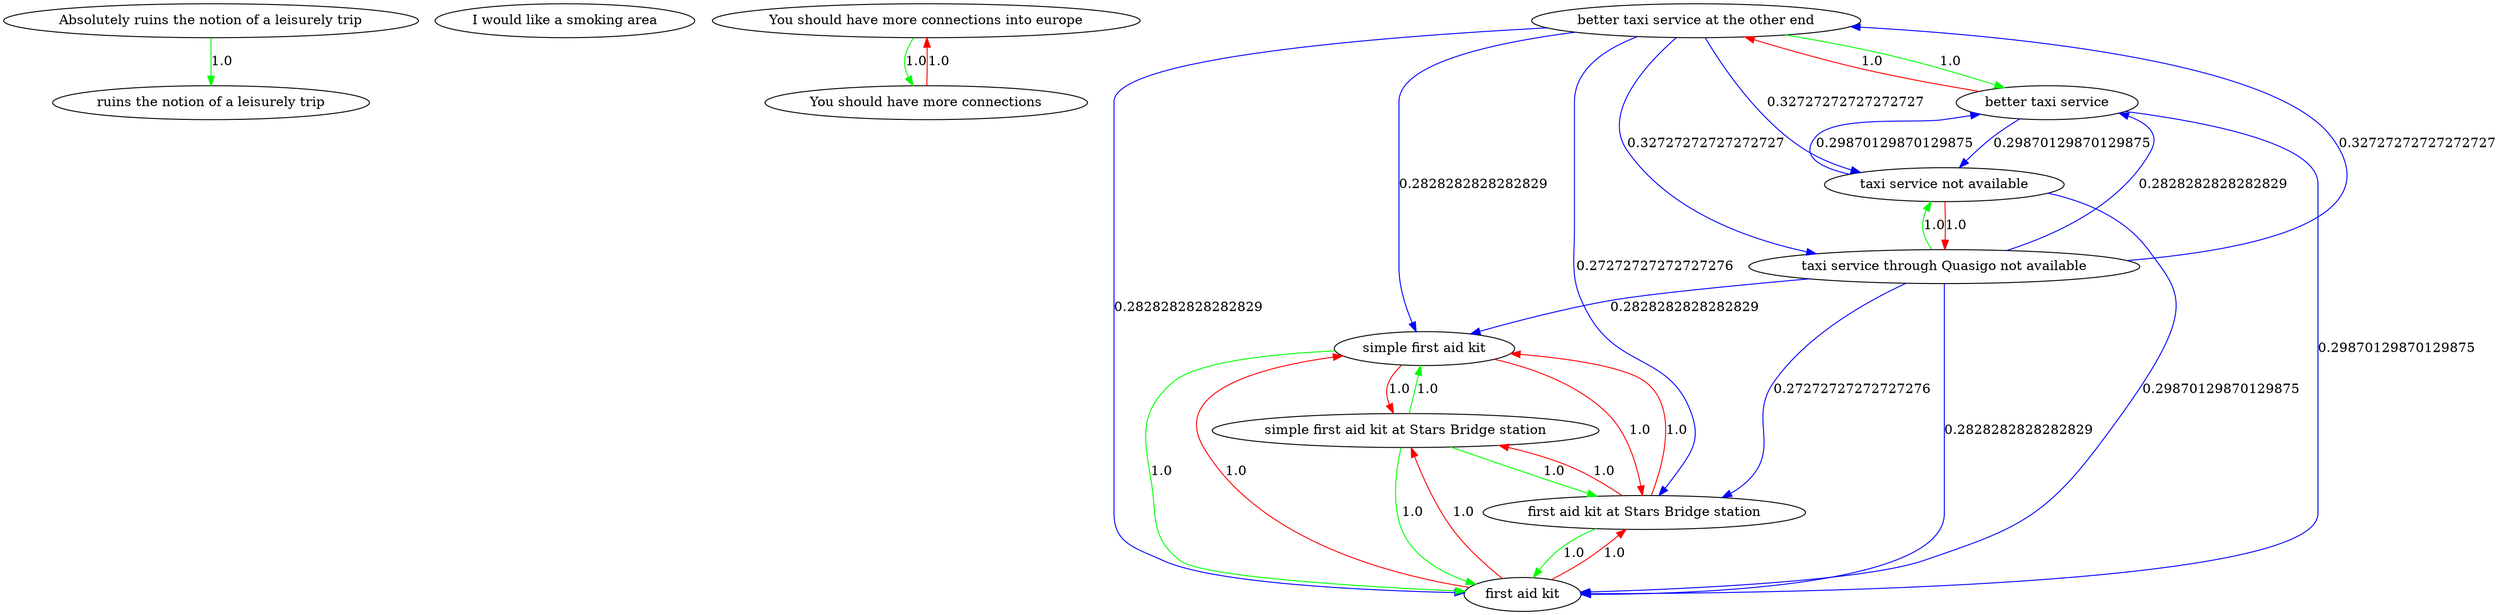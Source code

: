 digraph rawGraph {
"Absolutely ruins the notion of a leisurely trip";"ruins the notion of a leisurely trip";"I would like a smoking area";"You should have more connections into europe";"You should have more connections";"better taxi service at the other end";"better taxi service";"simple first aid kit at Stars Bridge station";"first aid kit at Stars Bridge station";"first aid kit";"simple first aid kit";"taxi service through Quasigo not available";"taxi service not available";"Absolutely ruins the notion of a leisurely trip" -> "ruins the notion of a leisurely trip" [label=1.0] [color=green]
"You should have more connections into europe" -> "You should have more connections" [label=1.0] [color=green]
"You should have more connections" -> "You should have more connections into europe" [label=1.0] [color=red]
"better taxi service at the other end" -> "better taxi service" [label=1.0] [color=green]
"better taxi service" -> "better taxi service at the other end" [label=1.0] [color=red]
"simple first aid kit at Stars Bridge station" -> "first aid kit at Stars Bridge station" [label=1.0] [color=green]
"first aid kit at Stars Bridge station" -> "first aid kit" [label=1.0] [color=green]
"simple first aid kit at Stars Bridge station" -> "simple first aid kit" [label=1.0] [color=green]
"simple first aid kit" -> "first aid kit" [label=1.0] [color=green]
"simple first aid kit at Stars Bridge station" -> "first aid kit" [label=1.0] [color=green]
"first aid kit at Stars Bridge station" -> "simple first aid kit at Stars Bridge station" [label=1.0] [color=red]
"first aid kit at Stars Bridge station" -> "simple first aid kit" [label=1.0] [color=red]
"first aid kit" -> "simple first aid kit at Stars Bridge station" [label=1.0] [color=red]
"first aid kit" -> "first aid kit at Stars Bridge station" [label=1.0] [color=red]
"first aid kit" -> "simple first aid kit" [label=1.0] [color=red]
"simple first aid kit" -> "simple first aid kit at Stars Bridge station" [label=1.0] [color=red]
"simple first aid kit" -> "first aid kit at Stars Bridge station" [label=1.0] [color=red]
"better taxi service at the other end" -> "simple first aid kit" [label=0.2828282828282829] [color=blue]
"taxi service through Quasigo not available" -> "taxi service not available" [label=1.0] [color=green]
"taxi service not available" -> "taxi service through Quasigo not available" [label=1.0] [color=red]
"taxi service not available" -> "first aid kit" [label=0.29870129870129875] [color=blue]
"taxi service through Quasigo not available" -> "first aid kit at Stars Bridge station" [label=0.27272727272727276] [color=blue]
"better taxi service" -> "taxi service not available" [label=0.29870129870129875] [color=blue]
"taxi service not available" -> "better taxi service" [label=0.29870129870129875] [color=blue]
"better taxi service at the other end" -> "taxi service through Quasigo not available" [label=0.32727272727272727] [color=blue]
"taxi service through Quasigo not available" -> "better taxi service at the other end" [label=0.32727272727272727] [color=blue]
"better taxi service at the other end" -> "first aid kit" [label=0.2828282828282829] [color=blue]
"better taxi service at the other end" -> "taxi service not available" [label=0.32727272727272727] [color=blue]
"better taxi service at the other end" -> "first aid kit at Stars Bridge station" [label=0.27272727272727276] [color=blue]
"better taxi service" -> "first aid kit" [label=0.29870129870129875] [color=blue]
"taxi service through Quasigo not available" -> "first aid kit" [label=0.2828282828282829] [color=blue]
"taxi service through Quasigo not available" -> "better taxi service" [label=0.2828282828282829] [color=blue]
"taxi service through Quasigo not available" -> "simple first aid kit" [label=0.2828282828282829] [color=blue]
}